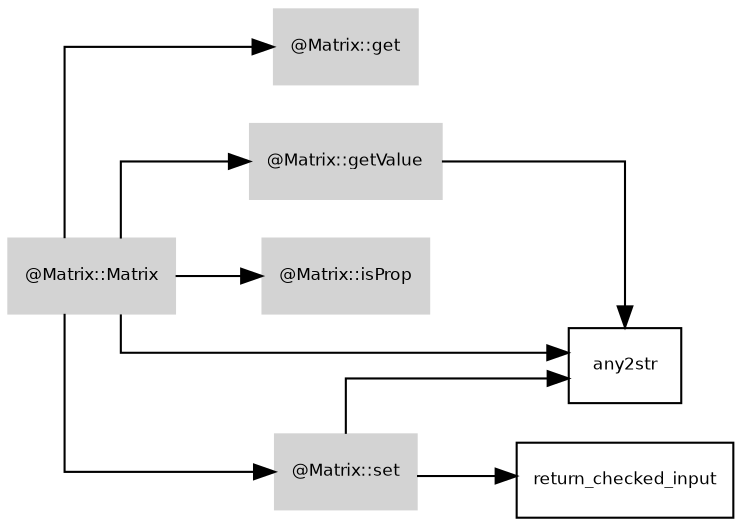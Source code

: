 digraph G {
	fontname = "Bitstream Vera Sans"
	fontsize = 8
	node [
		fontname = "Bitstream Vera Sans"
		fontsize = 8
		shape = "record"
	]
	edge [
		fontname = "Bitstream Vera Sans"
		fontsize = 8
	]
	graph [splines=ortho];
	rankdir=LR;
	subgraph class_Matrix {
		style=filled;
		node [style=filled,color=lightgrey];
		"@Matrix::Matrix" -> "@Matrix::get"
		"@Matrix::Matrix" -> "@Matrix::getValue"
		"@Matrix::Matrix" -> "@Matrix::isProp"
		"@Matrix::Matrix" -> "@Matrix::set"
		label = "@Matrix";
	}
"@Matrix::Matrix" 	 -> 	 "any2str"
"@Matrix::getValue" 	 -> 	 "any2str"
"@Matrix::set" 	 -> 	 "any2str"
"@Matrix::set" 	 -> 	 "return_checked_input"
}
